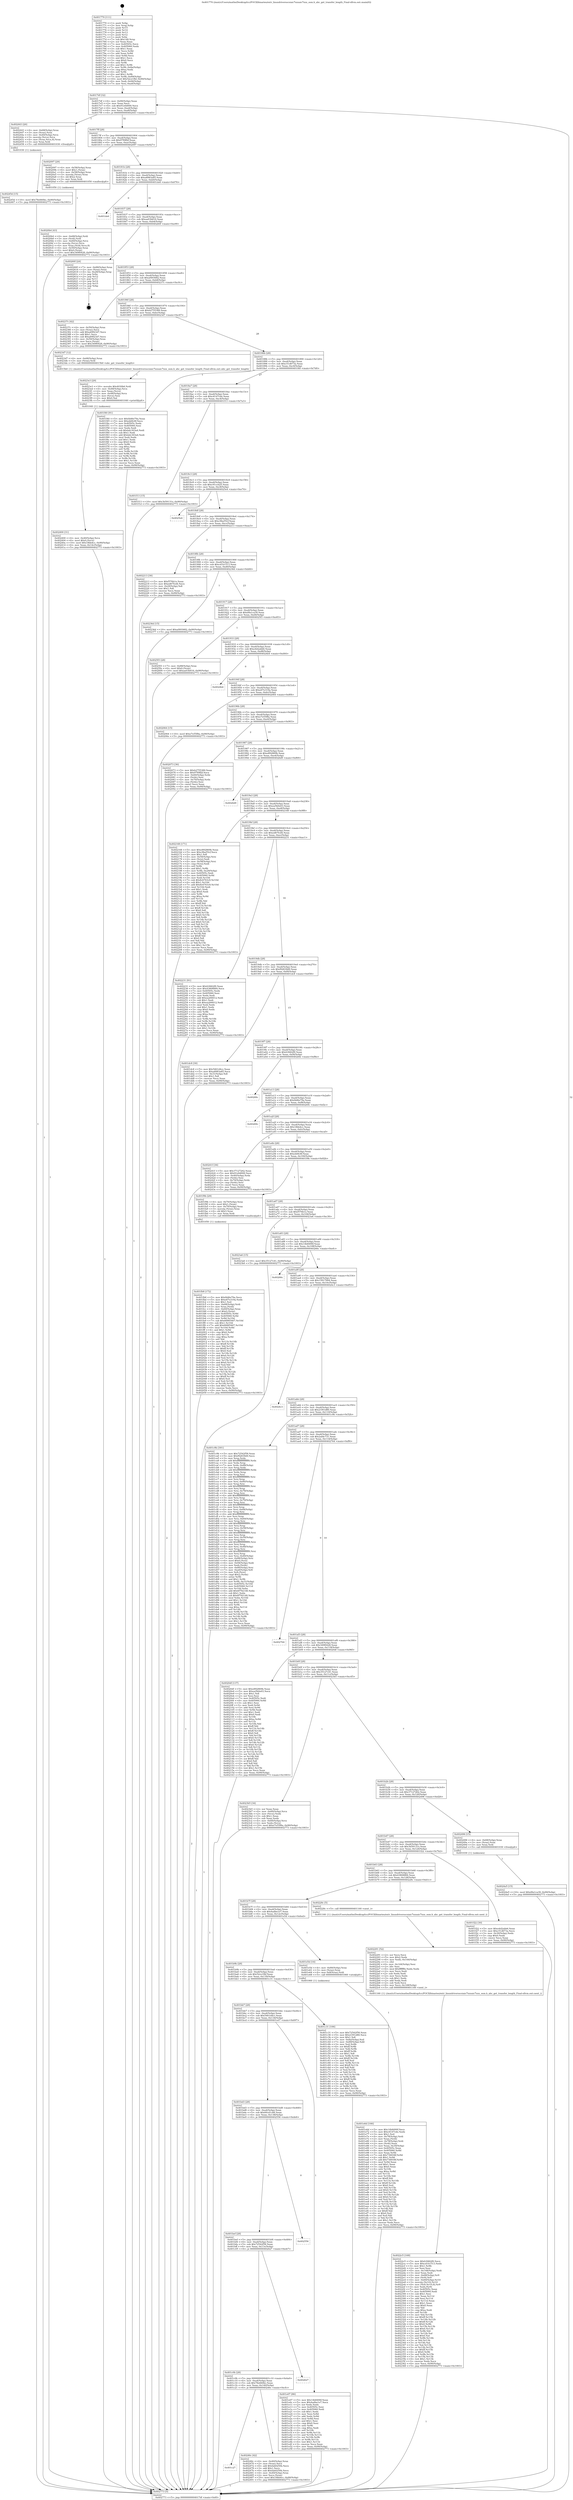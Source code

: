 digraph "0x401770" {
  label = "0x401770 (/mnt/c/Users/mathe/Desktop/tcc/POCII/binaries/extr_linuxdriversscsiaic7xxxaic7xxx_osm.h_ahc_get_transfer_length_Final-ollvm.out::main(0))"
  labelloc = "t"
  node[shape=record]

  Entry [label="",width=0.3,height=0.3,shape=circle,fillcolor=black,style=filled]
  "0x4017df" [label="{
     0x4017df [32]\l
     | [instrs]\l
     &nbsp;&nbsp;0x4017df \<+6\>: mov -0x90(%rbp),%eax\l
     &nbsp;&nbsp;0x4017e5 \<+2\>: mov %eax,%ecx\l
     &nbsp;&nbsp;0x4017e7 \<+6\>: sub $0x91e0d000,%ecx\l
     &nbsp;&nbsp;0x4017ed \<+6\>: mov %eax,-0xa4(%rbp)\l
     &nbsp;&nbsp;0x4017f3 \<+6\>: mov %ecx,-0xa8(%rbp)\l
     &nbsp;&nbsp;0x4017f9 \<+6\>: je 0000000000402443 \<main+0xcd3\>\l
  }"]
  "0x402443" [label="{
     0x402443 [26]\l
     | [instrs]\l
     &nbsp;&nbsp;0x402443 \<+4\>: mov -0x68(%rbp),%rax\l
     &nbsp;&nbsp;0x402447 \<+3\>: mov (%rax),%rax\l
     &nbsp;&nbsp;0x40244a \<+4\>: mov -0x40(%rbp),%rcx\l
     &nbsp;&nbsp;0x40244e \<+3\>: movslq (%rcx),%rcx\l
     &nbsp;&nbsp;0x402451 \<+4\>: mov (%rax,%rcx,8),%rax\l
     &nbsp;&nbsp;0x402455 \<+3\>: mov %rax,%rdi\l
     &nbsp;&nbsp;0x402458 \<+5\>: call 0000000000401030 \<free@plt\>\l
     | [calls]\l
     &nbsp;&nbsp;0x401030 \{1\} (unknown)\l
  }"]
  "0x4017ff" [label="{
     0x4017ff [28]\l
     | [instrs]\l
     &nbsp;&nbsp;0x4017ff \<+5\>: jmp 0000000000401804 \<main+0x94\>\l
     &nbsp;&nbsp;0x401804 \<+6\>: mov -0xa4(%rbp),%eax\l
     &nbsp;&nbsp;0x40180a \<+5\>: sub $0x97f0ff2f,%eax\l
     &nbsp;&nbsp;0x40180f \<+6\>: mov %eax,-0xac(%rbp)\l
     &nbsp;&nbsp;0x401815 \<+6\>: je 0000000000402097 \<main+0x927\>\l
  }"]
  Exit [label="",width=0.3,height=0.3,shape=circle,fillcolor=black,style=filled,peripheries=2]
  "0x402097" [label="{
     0x402097 [29]\l
     | [instrs]\l
     &nbsp;&nbsp;0x402097 \<+4\>: mov -0x58(%rbp),%rax\l
     &nbsp;&nbsp;0x40209b \<+6\>: movl $0x1,(%rax)\l
     &nbsp;&nbsp;0x4020a1 \<+4\>: mov -0x58(%rbp),%rax\l
     &nbsp;&nbsp;0x4020a5 \<+3\>: movslq (%rax),%rax\l
     &nbsp;&nbsp;0x4020a8 \<+4\>: shl $0x2,%rax\l
     &nbsp;&nbsp;0x4020ac \<+3\>: mov %rax,%rdi\l
     &nbsp;&nbsp;0x4020af \<+5\>: call 0000000000401050 \<malloc@plt\>\l
     | [calls]\l
     &nbsp;&nbsp;0x401050 \{1\} (unknown)\l
  }"]
  "0x40181b" [label="{
     0x40181b [28]\l
     | [instrs]\l
     &nbsp;&nbsp;0x40181b \<+5\>: jmp 0000000000401820 \<main+0xb0\>\l
     &nbsp;&nbsp;0x401820 \<+6\>: mov -0xa4(%rbp),%eax\l
     &nbsp;&nbsp;0x401826 \<+5\>: sub $0xa8983a85,%eax\l
     &nbsp;&nbsp;0x40182b \<+6\>: mov %eax,-0xb0(%rbp)\l
     &nbsp;&nbsp;0x401831 \<+6\>: je 0000000000401de6 \<main+0x676\>\l
  }"]
  "0x4024a5" [label="{
     0x4024a5 [15]\l
     | [instrs]\l
     &nbsp;&nbsp;0x4024a5 \<+10\>: movl $0xd9a1ca39,-0x90(%rbp)\l
     &nbsp;&nbsp;0x4024af \<+5\>: jmp 0000000000402773 \<main+0x1003\>\l
  }"]
  "0x401de6" [label="{
     0x401de6\l
  }", style=dashed]
  "0x401837" [label="{
     0x401837 [28]\l
     | [instrs]\l
     &nbsp;&nbsp;0x401837 \<+5\>: jmp 000000000040183c \<main+0xcc\>\l
     &nbsp;&nbsp;0x40183c \<+6\>: mov -0xa4(%rbp),%eax\l
     &nbsp;&nbsp;0x401842 \<+5\>: sub $0xaa03b616,%eax\l
     &nbsp;&nbsp;0x401847 \<+6\>: mov %eax,-0xb4(%rbp)\l
     &nbsp;&nbsp;0x40184d \<+6\>: je 000000000040260f \<main+0xe9f\>\l
  }"]
  "0x401c27" [label="{
     0x401c27\l
  }", style=dashed]
  "0x40260f" [label="{
     0x40260f [24]\l
     | [instrs]\l
     &nbsp;&nbsp;0x40260f \<+7\>: mov -0x88(%rbp),%rax\l
     &nbsp;&nbsp;0x402616 \<+2\>: mov (%rax),%eax\l
     &nbsp;&nbsp;0x402618 \<+4\>: lea -0x28(%rbp),%rsp\l
     &nbsp;&nbsp;0x40261c \<+1\>: pop %rbx\l
     &nbsp;&nbsp;0x40261d \<+2\>: pop %r12\l
     &nbsp;&nbsp;0x40261f \<+2\>: pop %r13\l
     &nbsp;&nbsp;0x402621 \<+2\>: pop %r14\l
     &nbsp;&nbsp;0x402623 \<+2\>: pop %r15\l
     &nbsp;&nbsp;0x402625 \<+1\>: pop %rbp\l
     &nbsp;&nbsp;0x402626 \<+1\>: ret\l
  }"]
  "0x401853" [label="{
     0x401853 [28]\l
     | [instrs]\l
     &nbsp;&nbsp;0x401853 \<+5\>: jmp 0000000000401858 \<main+0xe8\>\l
     &nbsp;&nbsp;0x401858 \<+6\>: mov -0xa4(%rbp),%eax\l
     &nbsp;&nbsp;0x40185e \<+5\>: sub $0xaf493682,%eax\l
     &nbsp;&nbsp;0x401863 \<+6\>: mov %eax,-0xb8(%rbp)\l
     &nbsp;&nbsp;0x401869 \<+6\>: je 000000000040237c \<main+0xc0c\>\l
  }"]
  "0x40246c" [label="{
     0x40246c [42]\l
     | [instrs]\l
     &nbsp;&nbsp;0x40246c \<+4\>: mov -0x40(%rbp),%rax\l
     &nbsp;&nbsp;0x402470 \<+2\>: mov (%rax),%ecx\l
     &nbsp;&nbsp;0x402472 \<+6\>: add $0xfab0250b,%ecx\l
     &nbsp;&nbsp;0x402478 \<+3\>: add $0x1,%ecx\l
     &nbsp;&nbsp;0x40247b \<+6\>: sub $0xfab0250b,%ecx\l
     &nbsp;&nbsp;0x402481 \<+4\>: mov -0x40(%rbp),%rax\l
     &nbsp;&nbsp;0x402485 \<+2\>: mov %ecx,(%rax)\l
     &nbsp;&nbsp;0x402487 \<+10\>: movl $0x18bb4cc,-0x90(%rbp)\l
     &nbsp;&nbsp;0x402491 \<+5\>: jmp 0000000000402773 \<main+0x1003\>\l
  }"]
  "0x40237c" [label="{
     0x40237c [42]\l
     | [instrs]\l
     &nbsp;&nbsp;0x40237c \<+4\>: mov -0x50(%rbp),%rax\l
     &nbsp;&nbsp;0x402380 \<+2\>: mov (%rax),%ecx\l
     &nbsp;&nbsp;0x402382 \<+6\>: add $0xa69f23d7,%ecx\l
     &nbsp;&nbsp;0x402388 \<+3\>: add $0x1,%ecx\l
     &nbsp;&nbsp;0x40238b \<+6\>: sub $0xa69f23d7,%ecx\l
     &nbsp;&nbsp;0x402391 \<+4\>: mov -0x50(%rbp),%rax\l
     &nbsp;&nbsp;0x402395 \<+2\>: mov %ecx,(%rax)\l
     &nbsp;&nbsp;0x402397 \<+10\>: movl $0x349f0428,-0x90(%rbp)\l
     &nbsp;&nbsp;0x4023a1 \<+5\>: jmp 0000000000402773 \<main+0x1003\>\l
  }"]
  "0x40186f" [label="{
     0x40186f [28]\l
     | [instrs]\l
     &nbsp;&nbsp;0x40186f \<+5\>: jmp 0000000000401874 \<main+0x104\>\l
     &nbsp;&nbsp;0x401874 \<+6\>: mov -0xa4(%rbp),%eax\l
     &nbsp;&nbsp;0x40187a \<+5\>: sub $0xb2755389,%eax\l
     &nbsp;&nbsp;0x40187f \<+6\>: mov %eax,-0xbc(%rbp)\l
     &nbsp;&nbsp;0x401885 \<+6\>: je 00000000004023d7 \<main+0xc67\>\l
  }"]
  "0x401c0b" [label="{
     0x401c0b [28]\l
     | [instrs]\l
     &nbsp;&nbsp;0x401c0b \<+5\>: jmp 0000000000401c10 \<main+0x4a0\>\l
     &nbsp;&nbsp;0x401c10 \<+6\>: mov -0xa4(%rbp),%eax\l
     &nbsp;&nbsp;0x401c16 \<+5\>: sub $0x78e660bc,%eax\l
     &nbsp;&nbsp;0x401c1b \<+6\>: mov %eax,-0x140(%rbp)\l
     &nbsp;&nbsp;0x401c21 \<+6\>: je 000000000040246c \<main+0xcfc\>\l
  }"]
  "0x4023d7" [label="{
     0x4023d7 [12]\l
     | [instrs]\l
     &nbsp;&nbsp;0x4023d7 \<+4\>: mov -0x68(%rbp),%rax\l
     &nbsp;&nbsp;0x4023db \<+3\>: mov (%rax),%rdi\l
     &nbsp;&nbsp;0x4023de \<+5\>: call 00000000004015b0 \<ahc_get_transfer_length\>\l
     | [calls]\l
     &nbsp;&nbsp;0x4015b0 \{1\} (/mnt/c/Users/mathe/Desktop/tcc/POCII/binaries/extr_linuxdriversscsiaic7xxxaic7xxx_osm.h_ahc_get_transfer_length_Final-ollvm.out::ahc_get_transfer_length)\l
  }"]
  "0x40188b" [label="{
     0x40188b [28]\l
     | [instrs]\l
     &nbsp;&nbsp;0x40188b \<+5\>: jmp 0000000000401890 \<main+0x120\>\l
     &nbsp;&nbsp;0x401890 \<+6\>: mov -0xa4(%rbp),%eax\l
     &nbsp;&nbsp;0x401896 \<+5\>: sub $0xc51d673a,%eax\l
     &nbsp;&nbsp;0x40189b \<+6\>: mov %eax,-0xc0(%rbp)\l
     &nbsp;&nbsp;0x4018a1 \<+6\>: je 0000000000401f40 \<main+0x7d0\>\l
  }"]
  "0x402627" [label="{
     0x402627\l
  }", style=dashed]
  "0x401f40" [label="{
     0x401f40 [91]\l
     | [instrs]\l
     &nbsp;&nbsp;0x401f40 \<+5\>: mov $0xfdd6e79a,%eax\l
     &nbsp;&nbsp;0x401f45 \<+5\>: mov $0xeb6fc8f,%ecx\l
     &nbsp;&nbsp;0x401f4a \<+7\>: mov 0x40505c,%edx\l
     &nbsp;&nbsp;0x401f51 \<+7\>: mov 0x405060,%esi\l
     &nbsp;&nbsp;0x401f58 \<+2\>: mov %edx,%edi\l
     &nbsp;&nbsp;0x401f5a \<+6\>: sub $0xbdc303a4,%edi\l
     &nbsp;&nbsp;0x401f60 \<+3\>: sub $0x1,%edi\l
     &nbsp;&nbsp;0x401f63 \<+6\>: add $0xbdc303a4,%edi\l
     &nbsp;&nbsp;0x401f69 \<+3\>: imul %edi,%edx\l
     &nbsp;&nbsp;0x401f6c \<+3\>: and $0x1,%edx\l
     &nbsp;&nbsp;0x401f6f \<+3\>: cmp $0x0,%edx\l
     &nbsp;&nbsp;0x401f72 \<+4\>: sete %r8b\l
     &nbsp;&nbsp;0x401f76 \<+3\>: cmp $0xa,%esi\l
     &nbsp;&nbsp;0x401f79 \<+4\>: setl %r9b\l
     &nbsp;&nbsp;0x401f7d \<+3\>: mov %r8b,%r10b\l
     &nbsp;&nbsp;0x401f80 \<+3\>: and %r9b,%r10b\l
     &nbsp;&nbsp;0x401f83 \<+3\>: xor %r9b,%r8b\l
     &nbsp;&nbsp;0x401f86 \<+3\>: or %r8b,%r10b\l
     &nbsp;&nbsp;0x401f89 \<+4\>: test $0x1,%r10b\l
     &nbsp;&nbsp;0x401f8d \<+3\>: cmovne %ecx,%eax\l
     &nbsp;&nbsp;0x401f90 \<+6\>: mov %eax,-0x90(%rbp)\l
     &nbsp;&nbsp;0x401f96 \<+5\>: jmp 0000000000402773 \<main+0x1003\>\l
  }"]
  "0x4018a7" [label="{
     0x4018a7 [28]\l
     | [instrs]\l
     &nbsp;&nbsp;0x4018a7 \<+5\>: jmp 00000000004018ac \<main+0x13c\>\l
     &nbsp;&nbsp;0x4018ac \<+6\>: mov -0xa4(%rbp),%eax\l
     &nbsp;&nbsp;0x4018b2 \<+5\>: sub $0xc6147cde,%eax\l
     &nbsp;&nbsp;0x4018b7 \<+6\>: mov %eax,-0xc4(%rbp)\l
     &nbsp;&nbsp;0x4018bd \<+6\>: je 0000000000401f13 \<main+0x7a3\>\l
  }"]
  "0x401bef" [label="{
     0x401bef [28]\l
     | [instrs]\l
     &nbsp;&nbsp;0x401bef \<+5\>: jmp 0000000000401bf4 \<main+0x484\>\l
     &nbsp;&nbsp;0x401bf4 \<+6\>: mov -0xa4(%rbp),%eax\l
     &nbsp;&nbsp;0x401bfa \<+5\>: sub $0x72542f58,%eax\l
     &nbsp;&nbsp;0x401bff \<+6\>: mov %eax,-0x13c(%rbp)\l
     &nbsp;&nbsp;0x401c05 \<+6\>: je 0000000000402627 \<main+0xeb7\>\l
  }"]
  "0x401f13" [label="{
     0x401f13 [15]\l
     | [instrs]\l
     &nbsp;&nbsp;0x401f13 \<+10\>: movl $0x3b59131e,-0x90(%rbp)\l
     &nbsp;&nbsp;0x401f1d \<+5\>: jmp 0000000000402773 \<main+0x1003\>\l
  }"]
  "0x4018c3" [label="{
     0x4018c3 [28]\l
     | [instrs]\l
     &nbsp;&nbsp;0x4018c3 \<+5\>: jmp 00000000004018c8 \<main+0x158\>\l
     &nbsp;&nbsp;0x4018c8 \<+6\>: mov -0xa4(%rbp),%eax\l
     &nbsp;&nbsp;0x4018ce \<+5\>: sub $0xc91ccb25,%eax\l
     &nbsp;&nbsp;0x4018d3 \<+6\>: mov %eax,-0xc8(%rbp)\l
     &nbsp;&nbsp;0x4018d9 \<+6\>: je 00000000004025e4 \<main+0xe74\>\l
  }"]
  "0x402556" [label="{
     0x402556\l
  }", style=dashed]
  "0x4025e4" [label="{
     0x4025e4\l
  }", style=dashed]
  "0x4018df" [label="{
     0x4018df [28]\l
     | [instrs]\l
     &nbsp;&nbsp;0x4018df \<+5\>: jmp 00000000004018e4 \<main+0x174\>\l
     &nbsp;&nbsp;0x4018e4 \<+6\>: mov -0xa4(%rbp),%eax\l
     &nbsp;&nbsp;0x4018ea \<+5\>: sub $0xc9ba55cf,%eax\l
     &nbsp;&nbsp;0x4018ef \<+6\>: mov %eax,-0xcc(%rbp)\l
     &nbsp;&nbsp;0x4018f5 \<+6\>: je 0000000000402213 \<main+0xaa3\>\l
  }"]
  "0x40245d" [label="{
     0x40245d [15]\l
     | [instrs]\l
     &nbsp;&nbsp;0x40245d \<+10\>: movl $0x78e660bc,-0x90(%rbp)\l
     &nbsp;&nbsp;0x402467 \<+5\>: jmp 0000000000402773 \<main+0x1003\>\l
  }"]
  "0x402213" [label="{
     0x402213 [30]\l
     | [instrs]\l
     &nbsp;&nbsp;0x402213 \<+5\>: mov $0xf576b1e,%eax\l
     &nbsp;&nbsp;0x402218 \<+5\>: mov $0xed67fcd4,%ecx\l
     &nbsp;&nbsp;0x40221d \<+3\>: mov -0x29(%rbp),%dl\l
     &nbsp;&nbsp;0x402220 \<+3\>: test $0x1,%dl\l
     &nbsp;&nbsp;0x402223 \<+3\>: cmovne %ecx,%eax\l
     &nbsp;&nbsp;0x402226 \<+6\>: mov %eax,-0x90(%rbp)\l
     &nbsp;&nbsp;0x40222c \<+5\>: jmp 0000000000402773 \<main+0x1003\>\l
  }"]
  "0x4018fb" [label="{
     0x4018fb [28]\l
     | [instrs]\l
     &nbsp;&nbsp;0x4018fb \<+5\>: jmp 0000000000401900 \<main+0x190\>\l
     &nbsp;&nbsp;0x401900 \<+6\>: mov -0xa4(%rbp),%eax\l
     &nbsp;&nbsp;0x401906 \<+5\>: sub $0xcd1b1513,%eax\l
     &nbsp;&nbsp;0x40190b \<+6\>: mov %eax,-0xd0(%rbp)\l
     &nbsp;&nbsp;0x401911 \<+6\>: je 000000000040236d \<main+0xbfd\>\l
  }"]
  "0x402400" [label="{
     0x402400 [31]\l
     | [instrs]\l
     &nbsp;&nbsp;0x402400 \<+4\>: mov -0x40(%rbp),%rcx\l
     &nbsp;&nbsp;0x402404 \<+6\>: movl $0x0,(%rcx)\l
     &nbsp;&nbsp;0x40240a \<+10\>: movl $0x18bb4cc,-0x90(%rbp)\l
     &nbsp;&nbsp;0x402414 \<+6\>: mov %eax,-0x14c(%rbp)\l
     &nbsp;&nbsp;0x40241a \<+5\>: jmp 0000000000402773 \<main+0x1003\>\l
  }"]
  "0x40236d" [label="{
     0x40236d [15]\l
     | [instrs]\l
     &nbsp;&nbsp;0x40236d \<+10\>: movl $0xaf493682,-0x90(%rbp)\l
     &nbsp;&nbsp;0x402377 \<+5\>: jmp 0000000000402773 \<main+0x1003\>\l
  }"]
  "0x401917" [label="{
     0x401917 [28]\l
     | [instrs]\l
     &nbsp;&nbsp;0x401917 \<+5\>: jmp 000000000040191c \<main+0x1ac\>\l
     &nbsp;&nbsp;0x40191c \<+6\>: mov -0xa4(%rbp),%eax\l
     &nbsp;&nbsp;0x401922 \<+5\>: sub $0xd9a1ca39,%eax\l
     &nbsp;&nbsp;0x401927 \<+6\>: mov %eax,-0xd4(%rbp)\l
     &nbsp;&nbsp;0x40192d \<+6\>: je 00000000004025f3 \<main+0xe83\>\l
  }"]
  "0x4023e3" [label="{
     0x4023e3 [29]\l
     | [instrs]\l
     &nbsp;&nbsp;0x4023e3 \<+10\>: movabs $0x4030b6,%rdi\l
     &nbsp;&nbsp;0x4023ed \<+4\>: mov -0x48(%rbp),%rcx\l
     &nbsp;&nbsp;0x4023f1 \<+2\>: mov %eax,(%rcx)\l
     &nbsp;&nbsp;0x4023f3 \<+4\>: mov -0x48(%rbp),%rcx\l
     &nbsp;&nbsp;0x4023f7 \<+2\>: mov (%rcx),%esi\l
     &nbsp;&nbsp;0x4023f9 \<+2\>: mov $0x0,%al\l
     &nbsp;&nbsp;0x4023fb \<+5\>: call 0000000000401040 \<printf@plt\>\l
     | [calls]\l
     &nbsp;&nbsp;0x401040 \{1\} (unknown)\l
  }"]
  "0x4025f3" [label="{
     0x4025f3 [28]\l
     | [instrs]\l
     &nbsp;&nbsp;0x4025f3 \<+7\>: mov -0x88(%rbp),%rax\l
     &nbsp;&nbsp;0x4025fa \<+6\>: movl $0x0,(%rax)\l
     &nbsp;&nbsp;0x402600 \<+10\>: movl $0xaa03b616,-0x90(%rbp)\l
     &nbsp;&nbsp;0x40260a \<+5\>: jmp 0000000000402773 \<main+0x1003\>\l
  }"]
  "0x401933" [label="{
     0x401933 [28]\l
     | [instrs]\l
     &nbsp;&nbsp;0x401933 \<+5\>: jmp 0000000000401938 \<main+0x1c8\>\l
     &nbsp;&nbsp;0x401938 \<+6\>: mov -0xa4(%rbp),%eax\l
     &nbsp;&nbsp;0x40193e \<+5\>: sub $0xe4d2abb6,%eax\l
     &nbsp;&nbsp;0x401943 \<+6\>: mov %eax,-0xd8(%rbp)\l
     &nbsp;&nbsp;0x401949 \<+6\>: je 00000000004024b4 \<main+0xd44\>\l
  }"]
  "0x4022c5" [label="{
     0x4022c5 [168]\l
     | [instrs]\l
     &nbsp;&nbsp;0x4022c5 \<+5\>: mov $0xfc9462f0,%ecx\l
     &nbsp;&nbsp;0x4022ca \<+5\>: mov $0xcd1b1513,%edx\l
     &nbsp;&nbsp;0x4022cf \<+3\>: mov $0x1,%r8b\l
     &nbsp;&nbsp;0x4022d2 \<+2\>: xor %esi,%esi\l
     &nbsp;&nbsp;0x4022d4 \<+6\>: mov -0x148(%rbp),%edi\l
     &nbsp;&nbsp;0x4022da \<+3\>: imul %eax,%edi\l
     &nbsp;&nbsp;0x4022dd \<+4\>: mov -0x68(%rbp),%r9\l
     &nbsp;&nbsp;0x4022e1 \<+3\>: mov (%r9),%r9\l
     &nbsp;&nbsp;0x4022e4 \<+4\>: mov -0x60(%rbp),%r10\l
     &nbsp;&nbsp;0x4022e8 \<+3\>: movslq (%r10),%r10\l
     &nbsp;&nbsp;0x4022eb \<+4\>: mov (%r9,%r10,8),%r9\l
     &nbsp;&nbsp;0x4022ef \<+3\>: mov %edi,(%r9)\l
     &nbsp;&nbsp;0x4022f2 \<+7\>: mov 0x40505c,%eax\l
     &nbsp;&nbsp;0x4022f9 \<+7\>: mov 0x405060,%edi\l
     &nbsp;&nbsp;0x402300 \<+3\>: sub $0x1,%esi\l
     &nbsp;&nbsp;0x402303 \<+3\>: mov %eax,%r11d\l
     &nbsp;&nbsp;0x402306 \<+3\>: add %esi,%r11d\l
     &nbsp;&nbsp;0x402309 \<+4\>: imul %r11d,%eax\l
     &nbsp;&nbsp;0x40230d \<+3\>: and $0x1,%eax\l
     &nbsp;&nbsp;0x402310 \<+3\>: cmp $0x0,%eax\l
     &nbsp;&nbsp;0x402313 \<+3\>: sete %bl\l
     &nbsp;&nbsp;0x402316 \<+3\>: cmp $0xa,%edi\l
     &nbsp;&nbsp;0x402319 \<+4\>: setl %r14b\l
     &nbsp;&nbsp;0x40231d \<+3\>: mov %bl,%r15b\l
     &nbsp;&nbsp;0x402320 \<+4\>: xor $0xff,%r15b\l
     &nbsp;&nbsp;0x402324 \<+3\>: mov %r14b,%r12b\l
     &nbsp;&nbsp;0x402327 \<+4\>: xor $0xff,%r12b\l
     &nbsp;&nbsp;0x40232b \<+4\>: xor $0x0,%r8b\l
     &nbsp;&nbsp;0x40232f \<+3\>: mov %r15b,%r13b\l
     &nbsp;&nbsp;0x402332 \<+4\>: and $0x0,%r13b\l
     &nbsp;&nbsp;0x402336 \<+3\>: and %r8b,%bl\l
     &nbsp;&nbsp;0x402339 \<+3\>: mov %r12b,%al\l
     &nbsp;&nbsp;0x40233c \<+2\>: and $0x0,%al\l
     &nbsp;&nbsp;0x40233e \<+3\>: and %r8b,%r14b\l
     &nbsp;&nbsp;0x402341 \<+3\>: or %bl,%r13b\l
     &nbsp;&nbsp;0x402344 \<+3\>: or %r14b,%al\l
     &nbsp;&nbsp;0x402347 \<+3\>: xor %al,%r13b\l
     &nbsp;&nbsp;0x40234a \<+3\>: or %r12b,%r15b\l
     &nbsp;&nbsp;0x40234d \<+4\>: xor $0xff,%r15b\l
     &nbsp;&nbsp;0x402351 \<+4\>: or $0x0,%r8b\l
     &nbsp;&nbsp;0x402355 \<+3\>: and %r8b,%r15b\l
     &nbsp;&nbsp;0x402358 \<+3\>: or %r15b,%r13b\l
     &nbsp;&nbsp;0x40235b \<+4\>: test $0x1,%r13b\l
     &nbsp;&nbsp;0x40235f \<+3\>: cmovne %edx,%ecx\l
     &nbsp;&nbsp;0x402362 \<+6\>: mov %ecx,-0x90(%rbp)\l
     &nbsp;&nbsp;0x402368 \<+5\>: jmp 0000000000402773 \<main+0x1003\>\l
  }"]
  "0x4024b4" [label="{
     0x4024b4\l
  }", style=dashed]
  "0x40194f" [label="{
     0x40194f [28]\l
     | [instrs]\l
     &nbsp;&nbsp;0x40194f \<+5\>: jmp 0000000000401954 \<main+0x1e4\>\l
     &nbsp;&nbsp;0x401954 \<+6\>: mov -0xa4(%rbp),%eax\l
     &nbsp;&nbsp;0x40195a \<+5\>: sub $0xe67e319a,%eax\l
     &nbsp;&nbsp;0x40195f \<+6\>: mov %eax,-0xdc(%rbp)\l
     &nbsp;&nbsp;0x401965 \<+6\>: je 0000000000402064 \<main+0x8f4\>\l
  }"]
  "0x402291" [label="{
     0x402291 [52]\l
     | [instrs]\l
     &nbsp;&nbsp;0x402291 \<+2\>: xor %ecx,%ecx\l
     &nbsp;&nbsp;0x402293 \<+5\>: mov $0x2,%edx\l
     &nbsp;&nbsp;0x402298 \<+6\>: mov %edx,-0x144(%rbp)\l
     &nbsp;&nbsp;0x40229e \<+1\>: cltd\l
     &nbsp;&nbsp;0x40229f \<+6\>: mov -0x144(%rbp),%esi\l
     &nbsp;&nbsp;0x4022a5 \<+2\>: idiv %esi\l
     &nbsp;&nbsp;0x4022a7 \<+6\>: imul $0xfffffffe,%edx,%edx\l
     &nbsp;&nbsp;0x4022ad \<+2\>: mov %ecx,%edi\l
     &nbsp;&nbsp;0x4022af \<+2\>: sub %edx,%edi\l
     &nbsp;&nbsp;0x4022b1 \<+2\>: mov %ecx,%edx\l
     &nbsp;&nbsp;0x4022b3 \<+3\>: sub $0x1,%edx\l
     &nbsp;&nbsp;0x4022b6 \<+2\>: add %edx,%edi\l
     &nbsp;&nbsp;0x4022b8 \<+2\>: sub %edi,%ecx\l
     &nbsp;&nbsp;0x4022ba \<+6\>: mov %ecx,-0x148(%rbp)\l
     &nbsp;&nbsp;0x4022c0 \<+5\>: call 0000000000401160 \<next_i\>\l
     | [calls]\l
     &nbsp;&nbsp;0x401160 \{1\} (/mnt/c/Users/mathe/Desktop/tcc/POCII/binaries/extr_linuxdriversscsiaic7xxxaic7xxx_osm.h_ahc_get_transfer_length_Final-ollvm.out::next_i)\l
  }"]
  "0x402064" [label="{
     0x402064 [15]\l
     | [instrs]\l
     &nbsp;&nbsp;0x402064 \<+10\>: movl $0xe7e55f8a,-0x90(%rbp)\l
     &nbsp;&nbsp;0x40206e \<+5\>: jmp 0000000000402773 \<main+0x1003\>\l
  }"]
  "0x40196b" [label="{
     0x40196b [28]\l
     | [instrs]\l
     &nbsp;&nbsp;0x40196b \<+5\>: jmp 0000000000401970 \<main+0x200\>\l
     &nbsp;&nbsp;0x401970 \<+6\>: mov -0xa4(%rbp),%eax\l
     &nbsp;&nbsp;0x401976 \<+5\>: sub $0xe7e55f8a,%eax\l
     &nbsp;&nbsp;0x40197b \<+6\>: mov %eax,-0xe0(%rbp)\l
     &nbsp;&nbsp;0x401981 \<+6\>: je 0000000000402073 \<main+0x903\>\l
  }"]
  "0x4020b4" [label="{
     0x4020b4 [43]\l
     | [instrs]\l
     &nbsp;&nbsp;0x4020b4 \<+4\>: mov -0x68(%rbp),%rdi\l
     &nbsp;&nbsp;0x4020b8 \<+3\>: mov (%rdi),%rdi\l
     &nbsp;&nbsp;0x4020bb \<+4\>: mov -0x60(%rbp),%rcx\l
     &nbsp;&nbsp;0x4020bf \<+3\>: movslq (%rcx),%rcx\l
     &nbsp;&nbsp;0x4020c2 \<+4\>: mov %rax,(%rdi,%rcx,8)\l
     &nbsp;&nbsp;0x4020c6 \<+4\>: mov -0x50(%rbp),%rax\l
     &nbsp;&nbsp;0x4020ca \<+6\>: movl $0x0,(%rax)\l
     &nbsp;&nbsp;0x4020d0 \<+10\>: movl $0x349f0428,-0x90(%rbp)\l
     &nbsp;&nbsp;0x4020da \<+5\>: jmp 0000000000402773 \<main+0x1003\>\l
  }"]
  "0x402073" [label="{
     0x402073 [36]\l
     | [instrs]\l
     &nbsp;&nbsp;0x402073 \<+5\>: mov $0xb2755389,%eax\l
     &nbsp;&nbsp;0x402078 \<+5\>: mov $0x97f0ff2f,%ecx\l
     &nbsp;&nbsp;0x40207d \<+4\>: mov -0x60(%rbp),%rdx\l
     &nbsp;&nbsp;0x402081 \<+2\>: mov (%rdx),%esi\l
     &nbsp;&nbsp;0x402083 \<+4\>: mov -0x70(%rbp),%rdx\l
     &nbsp;&nbsp;0x402087 \<+2\>: cmp (%rdx),%esi\l
     &nbsp;&nbsp;0x402089 \<+3\>: cmovl %ecx,%eax\l
     &nbsp;&nbsp;0x40208c \<+6\>: mov %eax,-0x90(%rbp)\l
     &nbsp;&nbsp;0x402092 \<+5\>: jmp 0000000000402773 \<main+0x1003\>\l
  }"]
  "0x401987" [label="{
     0x401987 [28]\l
     | [instrs]\l
     &nbsp;&nbsp;0x401987 \<+5\>: jmp 000000000040198c \<main+0x21c\>\l
     &nbsp;&nbsp;0x40198c \<+6\>: mov -0xa4(%rbp),%eax\l
     &nbsp;&nbsp;0x401992 \<+5\>: sub $0xe892869b,%eax\l
     &nbsp;&nbsp;0x401997 \<+6\>: mov %eax,-0xe4(%rbp)\l
     &nbsp;&nbsp;0x40199d \<+6\>: je 00000000004026d9 \<main+0xf69\>\l
  }"]
  "0x401fb8" [label="{
     0x401fb8 [172]\l
     | [instrs]\l
     &nbsp;&nbsp;0x401fb8 \<+5\>: mov $0xfdd6e79a,%ecx\l
     &nbsp;&nbsp;0x401fbd \<+5\>: mov $0xe67e319a,%edx\l
     &nbsp;&nbsp;0x401fc2 \<+3\>: mov $0x1,%sil\l
     &nbsp;&nbsp;0x401fc5 \<+4\>: mov -0x68(%rbp),%rdi\l
     &nbsp;&nbsp;0x401fc9 \<+3\>: mov %rax,(%rdi)\l
     &nbsp;&nbsp;0x401fcc \<+4\>: mov -0x60(%rbp),%rax\l
     &nbsp;&nbsp;0x401fd0 \<+6\>: movl $0x0,(%rax)\l
     &nbsp;&nbsp;0x401fd6 \<+8\>: mov 0x40505c,%r8d\l
     &nbsp;&nbsp;0x401fde \<+8\>: mov 0x405060,%r9d\l
     &nbsp;&nbsp;0x401fe6 \<+3\>: mov %r8d,%r10d\l
     &nbsp;&nbsp;0x401fe9 \<+7\>: sub $0x66885467,%r10d\l
     &nbsp;&nbsp;0x401ff0 \<+4\>: sub $0x1,%r10d\l
     &nbsp;&nbsp;0x401ff4 \<+7\>: add $0x66885467,%r10d\l
     &nbsp;&nbsp;0x401ffb \<+4\>: imul %r10d,%r8d\l
     &nbsp;&nbsp;0x401fff \<+4\>: and $0x1,%r8d\l
     &nbsp;&nbsp;0x402003 \<+4\>: cmp $0x0,%r8d\l
     &nbsp;&nbsp;0x402007 \<+4\>: sete %r11b\l
     &nbsp;&nbsp;0x40200b \<+4\>: cmp $0xa,%r9d\l
     &nbsp;&nbsp;0x40200f \<+3\>: setl %bl\l
     &nbsp;&nbsp;0x402012 \<+3\>: mov %r11b,%r14b\l
     &nbsp;&nbsp;0x402015 \<+4\>: xor $0xff,%r14b\l
     &nbsp;&nbsp;0x402019 \<+3\>: mov %bl,%r15b\l
     &nbsp;&nbsp;0x40201c \<+4\>: xor $0xff,%r15b\l
     &nbsp;&nbsp;0x402020 \<+4\>: xor $0x0,%sil\l
     &nbsp;&nbsp;0x402024 \<+3\>: mov %r14b,%r12b\l
     &nbsp;&nbsp;0x402027 \<+4\>: and $0x0,%r12b\l
     &nbsp;&nbsp;0x40202b \<+3\>: and %sil,%r11b\l
     &nbsp;&nbsp;0x40202e \<+3\>: mov %r15b,%r13b\l
     &nbsp;&nbsp;0x402031 \<+4\>: and $0x0,%r13b\l
     &nbsp;&nbsp;0x402035 \<+3\>: and %sil,%bl\l
     &nbsp;&nbsp;0x402038 \<+3\>: or %r11b,%r12b\l
     &nbsp;&nbsp;0x40203b \<+3\>: or %bl,%r13b\l
     &nbsp;&nbsp;0x40203e \<+3\>: xor %r13b,%r12b\l
     &nbsp;&nbsp;0x402041 \<+3\>: or %r15b,%r14b\l
     &nbsp;&nbsp;0x402044 \<+4\>: xor $0xff,%r14b\l
     &nbsp;&nbsp;0x402048 \<+4\>: or $0x0,%sil\l
     &nbsp;&nbsp;0x40204c \<+3\>: and %sil,%r14b\l
     &nbsp;&nbsp;0x40204f \<+3\>: or %r14b,%r12b\l
     &nbsp;&nbsp;0x402052 \<+4\>: test $0x1,%r12b\l
     &nbsp;&nbsp;0x402056 \<+3\>: cmovne %edx,%ecx\l
     &nbsp;&nbsp;0x402059 \<+6\>: mov %ecx,-0x90(%rbp)\l
     &nbsp;&nbsp;0x40205f \<+5\>: jmp 0000000000402773 \<main+0x1003\>\l
  }"]
  "0x4026d9" [label="{
     0x4026d9\l
  }", style=dashed]
  "0x4019a3" [label="{
     0x4019a3 [28]\l
     | [instrs]\l
     &nbsp;&nbsp;0x4019a3 \<+5\>: jmp 00000000004019a8 \<main+0x238\>\l
     &nbsp;&nbsp;0x4019a8 \<+6\>: mov -0xa4(%rbp),%eax\l
     &nbsp;&nbsp;0x4019ae \<+5\>: sub $0xea5b0e03,%eax\l
     &nbsp;&nbsp;0x4019b3 \<+6\>: mov %eax,-0xe8(%rbp)\l
     &nbsp;&nbsp;0x4019b9 \<+6\>: je 0000000000402168 \<main+0x9f8\>\l
  }"]
  "0x401e6d" [label="{
     0x401e6d [166]\l
     | [instrs]\l
     &nbsp;&nbsp;0x401e6d \<+5\>: mov $0x14b8490f,%ecx\l
     &nbsp;&nbsp;0x401e72 \<+5\>: mov $0xc6147cde,%edx\l
     &nbsp;&nbsp;0x401e77 \<+3\>: mov $0x1,%sil\l
     &nbsp;&nbsp;0x401e7a \<+4\>: mov -0x78(%rbp),%rdi\l
     &nbsp;&nbsp;0x401e7e \<+2\>: mov %eax,(%rdi)\l
     &nbsp;&nbsp;0x401e80 \<+4\>: mov -0x78(%rbp),%rdi\l
     &nbsp;&nbsp;0x401e84 \<+2\>: mov (%rdi),%eax\l
     &nbsp;&nbsp;0x401e86 \<+3\>: mov %eax,-0x30(%rbp)\l
     &nbsp;&nbsp;0x401e89 \<+7\>: mov 0x40505c,%eax\l
     &nbsp;&nbsp;0x401e90 \<+8\>: mov 0x405060,%r8d\l
     &nbsp;&nbsp;0x401e98 \<+3\>: mov %eax,%r9d\l
     &nbsp;&nbsp;0x401e9b \<+7\>: sub $0x736938f,%r9d\l
     &nbsp;&nbsp;0x401ea2 \<+4\>: sub $0x1,%r9d\l
     &nbsp;&nbsp;0x401ea6 \<+7\>: add $0x736938f,%r9d\l
     &nbsp;&nbsp;0x401ead \<+4\>: imul %r9d,%eax\l
     &nbsp;&nbsp;0x401eb1 \<+3\>: and $0x1,%eax\l
     &nbsp;&nbsp;0x401eb4 \<+3\>: cmp $0x0,%eax\l
     &nbsp;&nbsp;0x401eb7 \<+4\>: sete %r10b\l
     &nbsp;&nbsp;0x401ebb \<+4\>: cmp $0xa,%r8d\l
     &nbsp;&nbsp;0x401ebf \<+4\>: setl %r11b\l
     &nbsp;&nbsp;0x401ec3 \<+3\>: mov %r10b,%bl\l
     &nbsp;&nbsp;0x401ec6 \<+3\>: xor $0xff,%bl\l
     &nbsp;&nbsp;0x401ec9 \<+3\>: mov %r11b,%r14b\l
     &nbsp;&nbsp;0x401ecc \<+4\>: xor $0xff,%r14b\l
     &nbsp;&nbsp;0x401ed0 \<+4\>: xor $0x0,%sil\l
     &nbsp;&nbsp;0x401ed4 \<+3\>: mov %bl,%r15b\l
     &nbsp;&nbsp;0x401ed7 \<+4\>: and $0x0,%r15b\l
     &nbsp;&nbsp;0x401edb \<+3\>: and %sil,%r10b\l
     &nbsp;&nbsp;0x401ede \<+3\>: mov %r14b,%r12b\l
     &nbsp;&nbsp;0x401ee1 \<+4\>: and $0x0,%r12b\l
     &nbsp;&nbsp;0x401ee5 \<+3\>: and %sil,%r11b\l
     &nbsp;&nbsp;0x401ee8 \<+3\>: or %r10b,%r15b\l
     &nbsp;&nbsp;0x401eeb \<+3\>: or %r11b,%r12b\l
     &nbsp;&nbsp;0x401eee \<+3\>: xor %r12b,%r15b\l
     &nbsp;&nbsp;0x401ef1 \<+3\>: or %r14b,%bl\l
     &nbsp;&nbsp;0x401ef4 \<+3\>: xor $0xff,%bl\l
     &nbsp;&nbsp;0x401ef7 \<+4\>: or $0x0,%sil\l
     &nbsp;&nbsp;0x401efb \<+3\>: and %sil,%bl\l
     &nbsp;&nbsp;0x401efe \<+3\>: or %bl,%r15b\l
     &nbsp;&nbsp;0x401f01 \<+4\>: test $0x1,%r15b\l
     &nbsp;&nbsp;0x401f05 \<+3\>: cmovne %edx,%ecx\l
     &nbsp;&nbsp;0x401f08 \<+6\>: mov %ecx,-0x90(%rbp)\l
     &nbsp;&nbsp;0x401f0e \<+5\>: jmp 0000000000402773 \<main+0x1003\>\l
  }"]
  "0x402168" [label="{
     0x402168 [171]\l
     | [instrs]\l
     &nbsp;&nbsp;0x402168 \<+5\>: mov $0xe892869b,%eax\l
     &nbsp;&nbsp;0x40216d \<+5\>: mov $0xc9ba55cf,%ecx\l
     &nbsp;&nbsp;0x402172 \<+2\>: mov $0x1,%dl\l
     &nbsp;&nbsp;0x402174 \<+4\>: mov -0x50(%rbp),%rsi\l
     &nbsp;&nbsp;0x402178 \<+2\>: mov (%rsi),%edi\l
     &nbsp;&nbsp;0x40217a \<+4\>: mov -0x58(%rbp),%rsi\l
     &nbsp;&nbsp;0x40217e \<+2\>: cmp (%rsi),%edi\l
     &nbsp;&nbsp;0x402180 \<+4\>: setl %r8b\l
     &nbsp;&nbsp;0x402184 \<+4\>: and $0x1,%r8b\l
     &nbsp;&nbsp;0x402188 \<+4\>: mov %r8b,-0x29(%rbp)\l
     &nbsp;&nbsp;0x40218c \<+7\>: mov 0x40505c,%edi\l
     &nbsp;&nbsp;0x402193 \<+8\>: mov 0x405060,%r9d\l
     &nbsp;&nbsp;0x40219b \<+3\>: mov %edi,%r10d\l
     &nbsp;&nbsp;0x40219e \<+7\>: sub $0x8c6763c9,%r10d\l
     &nbsp;&nbsp;0x4021a5 \<+4\>: sub $0x1,%r10d\l
     &nbsp;&nbsp;0x4021a9 \<+7\>: add $0x8c6763c9,%r10d\l
     &nbsp;&nbsp;0x4021b0 \<+4\>: imul %r10d,%edi\l
     &nbsp;&nbsp;0x4021b4 \<+3\>: and $0x1,%edi\l
     &nbsp;&nbsp;0x4021b7 \<+3\>: cmp $0x0,%edi\l
     &nbsp;&nbsp;0x4021ba \<+4\>: sete %r8b\l
     &nbsp;&nbsp;0x4021be \<+4\>: cmp $0xa,%r9d\l
     &nbsp;&nbsp;0x4021c2 \<+4\>: setl %r11b\l
     &nbsp;&nbsp;0x4021c6 \<+3\>: mov %r8b,%bl\l
     &nbsp;&nbsp;0x4021c9 \<+3\>: xor $0xff,%bl\l
     &nbsp;&nbsp;0x4021cc \<+3\>: mov %r11b,%r14b\l
     &nbsp;&nbsp;0x4021cf \<+4\>: xor $0xff,%r14b\l
     &nbsp;&nbsp;0x4021d3 \<+3\>: xor $0x0,%dl\l
     &nbsp;&nbsp;0x4021d6 \<+3\>: mov %bl,%r15b\l
     &nbsp;&nbsp;0x4021d9 \<+4\>: and $0x0,%r15b\l
     &nbsp;&nbsp;0x4021dd \<+3\>: and %dl,%r8b\l
     &nbsp;&nbsp;0x4021e0 \<+3\>: mov %r14b,%r12b\l
     &nbsp;&nbsp;0x4021e3 \<+4\>: and $0x0,%r12b\l
     &nbsp;&nbsp;0x4021e7 \<+3\>: and %dl,%r11b\l
     &nbsp;&nbsp;0x4021ea \<+3\>: or %r8b,%r15b\l
     &nbsp;&nbsp;0x4021ed \<+3\>: or %r11b,%r12b\l
     &nbsp;&nbsp;0x4021f0 \<+3\>: xor %r12b,%r15b\l
     &nbsp;&nbsp;0x4021f3 \<+3\>: or %r14b,%bl\l
     &nbsp;&nbsp;0x4021f6 \<+3\>: xor $0xff,%bl\l
     &nbsp;&nbsp;0x4021f9 \<+3\>: or $0x0,%dl\l
     &nbsp;&nbsp;0x4021fc \<+2\>: and %dl,%bl\l
     &nbsp;&nbsp;0x4021fe \<+3\>: or %bl,%r15b\l
     &nbsp;&nbsp;0x402201 \<+4\>: test $0x1,%r15b\l
     &nbsp;&nbsp;0x402205 \<+3\>: cmovne %ecx,%eax\l
     &nbsp;&nbsp;0x402208 \<+6\>: mov %eax,-0x90(%rbp)\l
     &nbsp;&nbsp;0x40220e \<+5\>: jmp 0000000000402773 \<main+0x1003\>\l
  }"]
  "0x4019bf" [label="{
     0x4019bf [28]\l
     | [instrs]\l
     &nbsp;&nbsp;0x4019bf \<+5\>: jmp 00000000004019c4 \<main+0x254\>\l
     &nbsp;&nbsp;0x4019c4 \<+6\>: mov -0xa4(%rbp),%eax\l
     &nbsp;&nbsp;0x4019ca \<+5\>: sub $0xed67fcd4,%eax\l
     &nbsp;&nbsp;0x4019cf \<+6\>: mov %eax,-0xec(%rbp)\l
     &nbsp;&nbsp;0x4019d5 \<+6\>: je 0000000000402231 \<main+0xac1\>\l
  }"]
  "0x401bd3" [label="{
     0x401bd3 [28]\l
     | [instrs]\l
     &nbsp;&nbsp;0x401bd3 \<+5\>: jmp 0000000000401bd8 \<main+0x468\>\l
     &nbsp;&nbsp;0x401bd8 \<+6\>: mov -0xa4(%rbp),%eax\l
     &nbsp;&nbsp;0x401bde \<+5\>: sub $0x60cd1c66,%eax\l
     &nbsp;&nbsp;0x401be3 \<+6\>: mov %eax,-0x138(%rbp)\l
     &nbsp;&nbsp;0x401be9 \<+6\>: je 0000000000402556 \<main+0xde6\>\l
  }"]
  "0x402231" [label="{
     0x402231 [91]\l
     | [instrs]\l
     &nbsp;&nbsp;0x402231 \<+5\>: mov $0xfc9462f0,%eax\l
     &nbsp;&nbsp;0x402236 \<+5\>: mov $0x43808884,%ecx\l
     &nbsp;&nbsp;0x40223b \<+7\>: mov 0x40505c,%edx\l
     &nbsp;&nbsp;0x402242 \<+7\>: mov 0x405060,%esi\l
     &nbsp;&nbsp;0x402249 \<+2\>: mov %edx,%edi\l
     &nbsp;&nbsp;0x40224b \<+6\>: add $0xea266612,%edi\l
     &nbsp;&nbsp;0x402251 \<+3\>: sub $0x1,%edi\l
     &nbsp;&nbsp;0x402254 \<+6\>: sub $0xea266612,%edi\l
     &nbsp;&nbsp;0x40225a \<+3\>: imul %edi,%edx\l
     &nbsp;&nbsp;0x40225d \<+3\>: and $0x1,%edx\l
     &nbsp;&nbsp;0x402260 \<+3\>: cmp $0x0,%edx\l
     &nbsp;&nbsp;0x402263 \<+4\>: sete %r8b\l
     &nbsp;&nbsp;0x402267 \<+3\>: cmp $0xa,%esi\l
     &nbsp;&nbsp;0x40226a \<+4\>: setl %r9b\l
     &nbsp;&nbsp;0x40226e \<+3\>: mov %r8b,%r10b\l
     &nbsp;&nbsp;0x402271 \<+3\>: and %r9b,%r10b\l
     &nbsp;&nbsp;0x402274 \<+3\>: xor %r9b,%r8b\l
     &nbsp;&nbsp;0x402277 \<+3\>: or %r8b,%r10b\l
     &nbsp;&nbsp;0x40227a \<+4\>: test $0x1,%r10b\l
     &nbsp;&nbsp;0x40227e \<+3\>: cmovne %ecx,%eax\l
     &nbsp;&nbsp;0x402281 \<+6\>: mov %eax,-0x90(%rbp)\l
     &nbsp;&nbsp;0x402287 \<+5\>: jmp 0000000000402773 \<main+0x1003\>\l
  }"]
  "0x4019db" [label="{
     0x4019db [28]\l
     | [instrs]\l
     &nbsp;&nbsp;0x4019db \<+5\>: jmp 00000000004019e0 \<main+0x270\>\l
     &nbsp;&nbsp;0x4019e0 \<+6\>: mov -0xa4(%rbp),%eax\l
     &nbsp;&nbsp;0x4019e6 \<+5\>: sub $0xf92839d9,%eax\l
     &nbsp;&nbsp;0x4019eb \<+6\>: mov %eax,-0xf0(%rbp)\l
     &nbsp;&nbsp;0x4019f1 \<+6\>: je 0000000000401dc8 \<main+0x658\>\l
  }"]
  "0x401e07" [label="{
     0x401e07 [86]\l
     | [instrs]\l
     &nbsp;&nbsp;0x401e07 \<+5\>: mov $0x14b8490f,%eax\l
     &nbsp;&nbsp;0x401e0c \<+5\>: mov $0x4adbe1e7,%ecx\l
     &nbsp;&nbsp;0x401e11 \<+2\>: xor %edx,%edx\l
     &nbsp;&nbsp;0x401e13 \<+7\>: mov 0x40505c,%esi\l
     &nbsp;&nbsp;0x401e1a \<+7\>: mov 0x405060,%edi\l
     &nbsp;&nbsp;0x401e21 \<+3\>: sub $0x1,%edx\l
     &nbsp;&nbsp;0x401e24 \<+3\>: mov %esi,%r8d\l
     &nbsp;&nbsp;0x401e27 \<+3\>: add %edx,%r8d\l
     &nbsp;&nbsp;0x401e2a \<+4\>: imul %r8d,%esi\l
     &nbsp;&nbsp;0x401e2e \<+3\>: and $0x1,%esi\l
     &nbsp;&nbsp;0x401e31 \<+3\>: cmp $0x0,%esi\l
     &nbsp;&nbsp;0x401e34 \<+4\>: sete %r9b\l
     &nbsp;&nbsp;0x401e38 \<+3\>: cmp $0xa,%edi\l
     &nbsp;&nbsp;0x401e3b \<+4\>: setl %r10b\l
     &nbsp;&nbsp;0x401e3f \<+3\>: mov %r9b,%r11b\l
     &nbsp;&nbsp;0x401e42 \<+3\>: and %r10b,%r11b\l
     &nbsp;&nbsp;0x401e45 \<+3\>: xor %r10b,%r9b\l
     &nbsp;&nbsp;0x401e48 \<+3\>: or %r9b,%r11b\l
     &nbsp;&nbsp;0x401e4b \<+4\>: test $0x1,%r11b\l
     &nbsp;&nbsp;0x401e4f \<+3\>: cmovne %ecx,%eax\l
     &nbsp;&nbsp;0x401e52 \<+6\>: mov %eax,-0x90(%rbp)\l
     &nbsp;&nbsp;0x401e58 \<+5\>: jmp 0000000000402773 \<main+0x1003\>\l
  }"]
  "0x401dc8" [label="{
     0x401dc8 [30]\l
     | [instrs]\l
     &nbsp;&nbsp;0x401dc8 \<+5\>: mov $0x5461d4cc,%eax\l
     &nbsp;&nbsp;0x401dcd \<+5\>: mov $0xa8983a85,%ecx\l
     &nbsp;&nbsp;0x401dd2 \<+3\>: mov -0x31(%rbp),%dl\l
     &nbsp;&nbsp;0x401dd5 \<+3\>: test $0x1,%dl\l
     &nbsp;&nbsp;0x401dd8 \<+3\>: cmovne %ecx,%eax\l
     &nbsp;&nbsp;0x401ddb \<+6\>: mov %eax,-0x90(%rbp)\l
     &nbsp;&nbsp;0x401de1 \<+5\>: jmp 0000000000402773 \<main+0x1003\>\l
  }"]
  "0x4019f7" [label="{
     0x4019f7 [28]\l
     | [instrs]\l
     &nbsp;&nbsp;0x4019f7 \<+5\>: jmp 00000000004019fc \<main+0x28c\>\l
     &nbsp;&nbsp;0x4019fc \<+6\>: mov -0xa4(%rbp),%eax\l
     &nbsp;&nbsp;0x401a02 \<+5\>: sub $0xfc9462f0,%eax\l
     &nbsp;&nbsp;0x401a07 \<+6\>: mov %eax,-0xf4(%rbp)\l
     &nbsp;&nbsp;0x401a0d \<+6\>: je 00000000004026fe \<main+0xf8e\>\l
  }"]
  "0x401770" [label="{
     0x401770 [111]\l
     | [instrs]\l
     &nbsp;&nbsp;0x401770 \<+1\>: push %rbp\l
     &nbsp;&nbsp;0x401771 \<+3\>: mov %rsp,%rbp\l
     &nbsp;&nbsp;0x401774 \<+2\>: push %r15\l
     &nbsp;&nbsp;0x401776 \<+2\>: push %r14\l
     &nbsp;&nbsp;0x401778 \<+2\>: push %r13\l
     &nbsp;&nbsp;0x40177a \<+2\>: push %r12\l
     &nbsp;&nbsp;0x40177c \<+1\>: push %rbx\l
     &nbsp;&nbsp;0x40177d \<+7\>: sub $0x148,%rsp\l
     &nbsp;&nbsp;0x401784 \<+2\>: xor %eax,%eax\l
     &nbsp;&nbsp;0x401786 \<+7\>: mov 0x40505c,%ecx\l
     &nbsp;&nbsp;0x40178d \<+7\>: mov 0x405060,%edx\l
     &nbsp;&nbsp;0x401794 \<+3\>: sub $0x1,%eax\l
     &nbsp;&nbsp;0x401797 \<+3\>: mov %ecx,%r8d\l
     &nbsp;&nbsp;0x40179a \<+3\>: add %eax,%r8d\l
     &nbsp;&nbsp;0x40179d \<+4\>: imul %r8d,%ecx\l
     &nbsp;&nbsp;0x4017a1 \<+3\>: and $0x1,%ecx\l
     &nbsp;&nbsp;0x4017a4 \<+3\>: cmp $0x0,%ecx\l
     &nbsp;&nbsp;0x4017a7 \<+4\>: sete %r9b\l
     &nbsp;&nbsp;0x4017ab \<+4\>: and $0x1,%r9b\l
     &nbsp;&nbsp;0x4017af \<+7\>: mov %r9b,-0x8a(%rbp)\l
     &nbsp;&nbsp;0x4017b6 \<+3\>: cmp $0xa,%edx\l
     &nbsp;&nbsp;0x4017b9 \<+4\>: setl %r9b\l
     &nbsp;&nbsp;0x4017bd \<+4\>: and $0x1,%r9b\l
     &nbsp;&nbsp;0x4017c1 \<+7\>: mov %r9b,-0x89(%rbp)\l
     &nbsp;&nbsp;0x4017c8 \<+10\>: movl $0x52ce1fbf,-0x90(%rbp)\l
     &nbsp;&nbsp;0x4017d2 \<+6\>: mov %edi,-0x94(%rbp)\l
     &nbsp;&nbsp;0x4017d8 \<+7\>: mov %rsi,-0xa0(%rbp)\l
  }"]
  "0x4026fe" [label="{
     0x4026fe\l
  }", style=dashed]
  "0x401a13" [label="{
     0x401a13 [28]\l
     | [instrs]\l
     &nbsp;&nbsp;0x401a13 \<+5\>: jmp 0000000000401a18 \<main+0x2a8\>\l
     &nbsp;&nbsp;0x401a18 \<+6\>: mov -0xa4(%rbp),%eax\l
     &nbsp;&nbsp;0x401a1e \<+5\>: sub $0xfdd6e79a,%eax\l
     &nbsp;&nbsp;0x401a23 \<+6\>: mov %eax,-0xf8(%rbp)\l
     &nbsp;&nbsp;0x401a29 \<+6\>: je 000000000040269c \<main+0xf2c\>\l
  }"]
  "0x402773" [label="{
     0x402773 [5]\l
     | [instrs]\l
     &nbsp;&nbsp;0x402773 \<+5\>: jmp 00000000004017df \<main+0x6f\>\l
  }"]
  "0x40269c" [label="{
     0x40269c\l
  }", style=dashed]
  "0x401a2f" [label="{
     0x401a2f [28]\l
     | [instrs]\l
     &nbsp;&nbsp;0x401a2f \<+5\>: jmp 0000000000401a34 \<main+0x2c4\>\l
     &nbsp;&nbsp;0x401a34 \<+6\>: mov -0xa4(%rbp),%eax\l
     &nbsp;&nbsp;0x401a3a \<+5\>: sub $0x18bb4cc,%eax\l
     &nbsp;&nbsp;0x401a3f \<+6\>: mov %eax,-0xfc(%rbp)\l
     &nbsp;&nbsp;0x401a45 \<+6\>: je 000000000040241f \<main+0xcaf\>\l
  }"]
  "0x401bb7" [label="{
     0x401bb7 [28]\l
     | [instrs]\l
     &nbsp;&nbsp;0x401bb7 \<+5\>: jmp 0000000000401bbc \<main+0x44c\>\l
     &nbsp;&nbsp;0x401bbc \<+6\>: mov -0xa4(%rbp),%eax\l
     &nbsp;&nbsp;0x401bc2 \<+5\>: sub $0x5461d4cc,%eax\l
     &nbsp;&nbsp;0x401bc7 \<+6\>: mov %eax,-0x134(%rbp)\l
     &nbsp;&nbsp;0x401bcd \<+6\>: je 0000000000401e07 \<main+0x697\>\l
  }"]
  "0x40241f" [label="{
     0x40241f [36]\l
     | [instrs]\l
     &nbsp;&nbsp;0x40241f \<+5\>: mov $0x37127262,%eax\l
     &nbsp;&nbsp;0x402424 \<+5\>: mov $0x91e0d000,%ecx\l
     &nbsp;&nbsp;0x402429 \<+4\>: mov -0x40(%rbp),%rdx\l
     &nbsp;&nbsp;0x40242d \<+2\>: mov (%rdx),%esi\l
     &nbsp;&nbsp;0x40242f \<+4\>: mov -0x70(%rbp),%rdx\l
     &nbsp;&nbsp;0x402433 \<+2\>: cmp (%rdx),%esi\l
     &nbsp;&nbsp;0x402435 \<+3\>: cmovl %ecx,%eax\l
     &nbsp;&nbsp;0x402438 \<+6\>: mov %eax,-0x90(%rbp)\l
     &nbsp;&nbsp;0x40243e \<+5\>: jmp 0000000000402773 \<main+0x1003\>\l
  }"]
  "0x401a4b" [label="{
     0x401a4b [28]\l
     | [instrs]\l
     &nbsp;&nbsp;0x401a4b \<+5\>: jmp 0000000000401a50 \<main+0x2e0\>\l
     &nbsp;&nbsp;0x401a50 \<+6\>: mov -0xa4(%rbp),%eax\l
     &nbsp;&nbsp;0x401a56 \<+5\>: sub $0xeb6fc8f,%eax\l
     &nbsp;&nbsp;0x401a5b \<+6\>: mov %eax,-0x100(%rbp)\l
     &nbsp;&nbsp;0x401a61 \<+6\>: je 0000000000401f9b \<main+0x82b\>\l
  }"]
  "0x401c31" [label="{
     0x401c31 [106]\l
     | [instrs]\l
     &nbsp;&nbsp;0x401c31 \<+5\>: mov $0x72542f58,%eax\l
     &nbsp;&nbsp;0x401c36 \<+5\>: mov $0x21f01d80,%ecx\l
     &nbsp;&nbsp;0x401c3b \<+2\>: mov $0x1,%dl\l
     &nbsp;&nbsp;0x401c3d \<+7\>: mov -0x8a(%rbp),%sil\l
     &nbsp;&nbsp;0x401c44 \<+7\>: mov -0x89(%rbp),%dil\l
     &nbsp;&nbsp;0x401c4b \<+3\>: mov %sil,%r8b\l
     &nbsp;&nbsp;0x401c4e \<+4\>: xor $0xff,%r8b\l
     &nbsp;&nbsp;0x401c52 \<+3\>: mov %dil,%r9b\l
     &nbsp;&nbsp;0x401c55 \<+4\>: xor $0xff,%r9b\l
     &nbsp;&nbsp;0x401c59 \<+3\>: xor $0x1,%dl\l
     &nbsp;&nbsp;0x401c5c \<+3\>: mov %r8b,%r10b\l
     &nbsp;&nbsp;0x401c5f \<+4\>: and $0xff,%r10b\l
     &nbsp;&nbsp;0x401c63 \<+3\>: and %dl,%sil\l
     &nbsp;&nbsp;0x401c66 \<+3\>: mov %r9b,%r11b\l
     &nbsp;&nbsp;0x401c69 \<+4\>: and $0xff,%r11b\l
     &nbsp;&nbsp;0x401c6d \<+3\>: and %dl,%dil\l
     &nbsp;&nbsp;0x401c70 \<+3\>: or %sil,%r10b\l
     &nbsp;&nbsp;0x401c73 \<+3\>: or %dil,%r11b\l
     &nbsp;&nbsp;0x401c76 \<+3\>: xor %r11b,%r10b\l
     &nbsp;&nbsp;0x401c79 \<+3\>: or %r9b,%r8b\l
     &nbsp;&nbsp;0x401c7c \<+4\>: xor $0xff,%r8b\l
     &nbsp;&nbsp;0x401c80 \<+3\>: or $0x1,%dl\l
     &nbsp;&nbsp;0x401c83 \<+3\>: and %dl,%r8b\l
     &nbsp;&nbsp;0x401c86 \<+3\>: or %r8b,%r10b\l
     &nbsp;&nbsp;0x401c89 \<+4\>: test $0x1,%r10b\l
     &nbsp;&nbsp;0x401c8d \<+3\>: cmovne %ecx,%eax\l
     &nbsp;&nbsp;0x401c90 \<+6\>: mov %eax,-0x90(%rbp)\l
     &nbsp;&nbsp;0x401c96 \<+5\>: jmp 0000000000402773 \<main+0x1003\>\l
  }"]
  "0x401f9b" [label="{
     0x401f9b [29]\l
     | [instrs]\l
     &nbsp;&nbsp;0x401f9b \<+4\>: mov -0x70(%rbp),%rax\l
     &nbsp;&nbsp;0x401f9f \<+6\>: movl $0x1,(%rax)\l
     &nbsp;&nbsp;0x401fa5 \<+4\>: mov -0x70(%rbp),%rax\l
     &nbsp;&nbsp;0x401fa9 \<+3\>: movslq (%rax),%rax\l
     &nbsp;&nbsp;0x401fac \<+4\>: shl $0x3,%rax\l
     &nbsp;&nbsp;0x401fb0 \<+3\>: mov %rax,%rdi\l
     &nbsp;&nbsp;0x401fb3 \<+5\>: call 0000000000401050 \<malloc@plt\>\l
     | [calls]\l
     &nbsp;&nbsp;0x401050 \{1\} (unknown)\l
  }"]
  "0x401a67" [label="{
     0x401a67 [28]\l
     | [instrs]\l
     &nbsp;&nbsp;0x401a67 \<+5\>: jmp 0000000000401a6c \<main+0x2fc\>\l
     &nbsp;&nbsp;0x401a6c \<+6\>: mov -0xa4(%rbp),%eax\l
     &nbsp;&nbsp;0x401a72 \<+5\>: sub $0xf576b1e,%eax\l
     &nbsp;&nbsp;0x401a77 \<+6\>: mov %eax,-0x104(%rbp)\l
     &nbsp;&nbsp;0x401a7d \<+6\>: je 00000000004023a6 \<main+0xc36\>\l
  }"]
  "0x401b9b" [label="{
     0x401b9b [28]\l
     | [instrs]\l
     &nbsp;&nbsp;0x401b9b \<+5\>: jmp 0000000000401ba0 \<main+0x430\>\l
     &nbsp;&nbsp;0x401ba0 \<+6\>: mov -0xa4(%rbp),%eax\l
     &nbsp;&nbsp;0x401ba6 \<+5\>: sub $0x52ce1fbf,%eax\l
     &nbsp;&nbsp;0x401bab \<+6\>: mov %eax,-0x130(%rbp)\l
     &nbsp;&nbsp;0x401bb1 \<+6\>: je 0000000000401c31 \<main+0x4c1\>\l
  }"]
  "0x4023a6" [label="{
     0x4023a6 [15]\l
     | [instrs]\l
     &nbsp;&nbsp;0x4023a6 \<+10\>: movl $0x35127c41,-0x90(%rbp)\l
     &nbsp;&nbsp;0x4023b0 \<+5\>: jmp 0000000000402773 \<main+0x1003\>\l
  }"]
  "0x401a83" [label="{
     0x401a83 [28]\l
     | [instrs]\l
     &nbsp;&nbsp;0x401a83 \<+5\>: jmp 0000000000401a88 \<main+0x318\>\l
     &nbsp;&nbsp;0x401a88 \<+6\>: mov -0xa4(%rbp),%eax\l
     &nbsp;&nbsp;0x401a8e \<+5\>: sub $0x14b8490f,%eax\l
     &nbsp;&nbsp;0x401a93 \<+6\>: mov %eax,-0x108(%rbp)\l
     &nbsp;&nbsp;0x401a99 \<+6\>: je 000000000040266c \<main+0xefc\>\l
  }"]
  "0x401e5d" [label="{
     0x401e5d [16]\l
     | [instrs]\l
     &nbsp;&nbsp;0x401e5d \<+4\>: mov -0x80(%rbp),%rax\l
     &nbsp;&nbsp;0x401e61 \<+3\>: mov (%rax),%rax\l
     &nbsp;&nbsp;0x401e64 \<+4\>: mov 0x8(%rax),%rdi\l
     &nbsp;&nbsp;0x401e68 \<+5\>: call 0000000000401060 \<atoi@plt\>\l
     | [calls]\l
     &nbsp;&nbsp;0x401060 \{1\} (unknown)\l
  }"]
  "0x40266c" [label="{
     0x40266c\l
  }", style=dashed]
  "0x401a9f" [label="{
     0x401a9f [28]\l
     | [instrs]\l
     &nbsp;&nbsp;0x401a9f \<+5\>: jmp 0000000000401aa4 \<main+0x334\>\l
     &nbsp;&nbsp;0x401aa4 \<+6\>: mov -0xa4(%rbp),%eax\l
     &nbsp;&nbsp;0x401aaa \<+5\>: sub $0x15917904,%eax\l
     &nbsp;&nbsp;0x401aaf \<+6\>: mov %eax,-0x10c(%rbp)\l
     &nbsp;&nbsp;0x401ab5 \<+6\>: je 00000000004024c3 \<main+0xd53\>\l
  }"]
  "0x401b7f" [label="{
     0x401b7f [28]\l
     | [instrs]\l
     &nbsp;&nbsp;0x401b7f \<+5\>: jmp 0000000000401b84 \<main+0x414\>\l
     &nbsp;&nbsp;0x401b84 \<+6\>: mov -0xa4(%rbp),%eax\l
     &nbsp;&nbsp;0x401b8a \<+5\>: sub $0x4adbe1e7,%eax\l
     &nbsp;&nbsp;0x401b8f \<+6\>: mov %eax,-0x12c(%rbp)\l
     &nbsp;&nbsp;0x401b95 \<+6\>: je 0000000000401e5d \<main+0x6ed\>\l
  }"]
  "0x4024c3" [label="{
     0x4024c3\l
  }", style=dashed]
  "0x401abb" [label="{
     0x401abb [28]\l
     | [instrs]\l
     &nbsp;&nbsp;0x401abb \<+5\>: jmp 0000000000401ac0 \<main+0x350\>\l
     &nbsp;&nbsp;0x401ac0 \<+6\>: mov -0xa4(%rbp),%eax\l
     &nbsp;&nbsp;0x401ac6 \<+5\>: sub $0x21f01d80,%eax\l
     &nbsp;&nbsp;0x401acb \<+6\>: mov %eax,-0x110(%rbp)\l
     &nbsp;&nbsp;0x401ad1 \<+6\>: je 0000000000401c9b \<main+0x52b\>\l
  }"]
  "0x40228c" [label="{
     0x40228c [5]\l
     | [instrs]\l
     &nbsp;&nbsp;0x40228c \<+5\>: call 0000000000401160 \<next_i\>\l
     | [calls]\l
     &nbsp;&nbsp;0x401160 \{1\} (/mnt/c/Users/mathe/Desktop/tcc/POCII/binaries/extr_linuxdriversscsiaic7xxxaic7xxx_osm.h_ahc_get_transfer_length_Final-ollvm.out::next_i)\l
  }"]
  "0x401c9b" [label="{
     0x401c9b [301]\l
     | [instrs]\l
     &nbsp;&nbsp;0x401c9b \<+5\>: mov $0x72542f58,%eax\l
     &nbsp;&nbsp;0x401ca0 \<+5\>: mov $0xf92839d9,%ecx\l
     &nbsp;&nbsp;0x401ca5 \<+3\>: mov %rsp,%rdx\l
     &nbsp;&nbsp;0x401ca8 \<+4\>: add $0xfffffffffffffff0,%rdx\l
     &nbsp;&nbsp;0x401cac \<+3\>: mov %rdx,%rsp\l
     &nbsp;&nbsp;0x401caf \<+7\>: mov %rdx,-0x88(%rbp)\l
     &nbsp;&nbsp;0x401cb6 \<+3\>: mov %rsp,%rdx\l
     &nbsp;&nbsp;0x401cb9 \<+4\>: add $0xfffffffffffffff0,%rdx\l
     &nbsp;&nbsp;0x401cbd \<+3\>: mov %rdx,%rsp\l
     &nbsp;&nbsp;0x401cc0 \<+3\>: mov %rsp,%rsi\l
     &nbsp;&nbsp;0x401cc3 \<+4\>: add $0xfffffffffffffff0,%rsi\l
     &nbsp;&nbsp;0x401cc7 \<+3\>: mov %rsi,%rsp\l
     &nbsp;&nbsp;0x401cca \<+4\>: mov %rsi,-0x80(%rbp)\l
     &nbsp;&nbsp;0x401cce \<+3\>: mov %rsp,%rsi\l
     &nbsp;&nbsp;0x401cd1 \<+4\>: add $0xfffffffffffffff0,%rsi\l
     &nbsp;&nbsp;0x401cd5 \<+3\>: mov %rsi,%rsp\l
     &nbsp;&nbsp;0x401cd8 \<+4\>: mov %rsi,-0x78(%rbp)\l
     &nbsp;&nbsp;0x401cdc \<+3\>: mov %rsp,%rsi\l
     &nbsp;&nbsp;0x401cdf \<+4\>: add $0xfffffffffffffff0,%rsi\l
     &nbsp;&nbsp;0x401ce3 \<+3\>: mov %rsi,%rsp\l
     &nbsp;&nbsp;0x401ce6 \<+4\>: mov %rsi,-0x70(%rbp)\l
     &nbsp;&nbsp;0x401cea \<+3\>: mov %rsp,%rsi\l
     &nbsp;&nbsp;0x401ced \<+4\>: add $0xfffffffffffffff0,%rsi\l
     &nbsp;&nbsp;0x401cf1 \<+3\>: mov %rsi,%rsp\l
     &nbsp;&nbsp;0x401cf4 \<+4\>: mov %rsi,-0x68(%rbp)\l
     &nbsp;&nbsp;0x401cf8 \<+3\>: mov %rsp,%rsi\l
     &nbsp;&nbsp;0x401cfb \<+4\>: add $0xfffffffffffffff0,%rsi\l
     &nbsp;&nbsp;0x401cff \<+3\>: mov %rsi,%rsp\l
     &nbsp;&nbsp;0x401d02 \<+4\>: mov %rsi,-0x60(%rbp)\l
     &nbsp;&nbsp;0x401d06 \<+3\>: mov %rsp,%rsi\l
     &nbsp;&nbsp;0x401d09 \<+4\>: add $0xfffffffffffffff0,%rsi\l
     &nbsp;&nbsp;0x401d0d \<+3\>: mov %rsi,%rsp\l
     &nbsp;&nbsp;0x401d10 \<+4\>: mov %rsi,-0x58(%rbp)\l
     &nbsp;&nbsp;0x401d14 \<+3\>: mov %rsp,%rsi\l
     &nbsp;&nbsp;0x401d17 \<+4\>: add $0xfffffffffffffff0,%rsi\l
     &nbsp;&nbsp;0x401d1b \<+3\>: mov %rsi,%rsp\l
     &nbsp;&nbsp;0x401d1e \<+4\>: mov %rsi,-0x50(%rbp)\l
     &nbsp;&nbsp;0x401d22 \<+3\>: mov %rsp,%rsi\l
     &nbsp;&nbsp;0x401d25 \<+4\>: add $0xfffffffffffffff0,%rsi\l
     &nbsp;&nbsp;0x401d29 \<+3\>: mov %rsi,%rsp\l
     &nbsp;&nbsp;0x401d2c \<+4\>: mov %rsi,-0x48(%rbp)\l
     &nbsp;&nbsp;0x401d30 \<+3\>: mov %rsp,%rsi\l
     &nbsp;&nbsp;0x401d33 \<+4\>: add $0xfffffffffffffff0,%rsi\l
     &nbsp;&nbsp;0x401d37 \<+3\>: mov %rsi,%rsp\l
     &nbsp;&nbsp;0x401d3a \<+4\>: mov %rsi,-0x40(%rbp)\l
     &nbsp;&nbsp;0x401d3e \<+7\>: mov -0x88(%rbp),%rsi\l
     &nbsp;&nbsp;0x401d45 \<+6\>: movl $0x0,(%rsi)\l
     &nbsp;&nbsp;0x401d4b \<+6\>: mov -0x94(%rbp),%edi\l
     &nbsp;&nbsp;0x401d51 \<+2\>: mov %edi,(%rdx)\l
     &nbsp;&nbsp;0x401d53 \<+4\>: mov -0x80(%rbp),%rsi\l
     &nbsp;&nbsp;0x401d57 \<+7\>: mov -0xa0(%rbp),%r8\l
     &nbsp;&nbsp;0x401d5e \<+3\>: mov %r8,(%rsi)\l
     &nbsp;&nbsp;0x401d61 \<+3\>: cmpl $0x2,(%rdx)\l
     &nbsp;&nbsp;0x401d64 \<+4\>: setne %r9b\l
     &nbsp;&nbsp;0x401d68 \<+4\>: and $0x1,%r9b\l
     &nbsp;&nbsp;0x401d6c \<+4\>: mov %r9b,-0x31(%rbp)\l
     &nbsp;&nbsp;0x401d70 \<+8\>: mov 0x40505c,%r10d\l
     &nbsp;&nbsp;0x401d78 \<+8\>: mov 0x405060,%r11d\l
     &nbsp;&nbsp;0x401d80 \<+3\>: mov %r10d,%ebx\l
     &nbsp;&nbsp;0x401d83 \<+6\>: add $0x6f792148,%ebx\l
     &nbsp;&nbsp;0x401d89 \<+3\>: sub $0x1,%ebx\l
     &nbsp;&nbsp;0x401d8c \<+6\>: sub $0x6f792148,%ebx\l
     &nbsp;&nbsp;0x401d92 \<+4\>: imul %ebx,%r10d\l
     &nbsp;&nbsp;0x401d96 \<+4\>: and $0x1,%r10d\l
     &nbsp;&nbsp;0x401d9a \<+4\>: cmp $0x0,%r10d\l
     &nbsp;&nbsp;0x401d9e \<+4\>: sete %r9b\l
     &nbsp;&nbsp;0x401da2 \<+4\>: cmp $0xa,%r11d\l
     &nbsp;&nbsp;0x401da6 \<+4\>: setl %r14b\l
     &nbsp;&nbsp;0x401daa \<+3\>: mov %r9b,%r15b\l
     &nbsp;&nbsp;0x401dad \<+3\>: and %r14b,%r15b\l
     &nbsp;&nbsp;0x401db0 \<+3\>: xor %r14b,%r9b\l
     &nbsp;&nbsp;0x401db3 \<+3\>: or %r9b,%r15b\l
     &nbsp;&nbsp;0x401db6 \<+4\>: test $0x1,%r15b\l
     &nbsp;&nbsp;0x401dba \<+3\>: cmovne %ecx,%eax\l
     &nbsp;&nbsp;0x401dbd \<+6\>: mov %eax,-0x90(%rbp)\l
     &nbsp;&nbsp;0x401dc3 \<+5\>: jmp 0000000000402773 \<main+0x1003\>\l
  }"]
  "0x401ad7" [label="{
     0x401ad7 [28]\l
     | [instrs]\l
     &nbsp;&nbsp;0x401ad7 \<+5\>: jmp 0000000000401adc \<main+0x36c\>\l
     &nbsp;&nbsp;0x401adc \<+6\>: mov -0xa4(%rbp),%eax\l
     &nbsp;&nbsp;0x401ae2 \<+5\>: sub $0x2afdc731,%eax\l
     &nbsp;&nbsp;0x401ae7 \<+6\>: mov %eax,-0x114(%rbp)\l
     &nbsp;&nbsp;0x401aed \<+6\>: je 0000000000402764 \<main+0xff4\>\l
  }"]
  "0x401b63" [label="{
     0x401b63 [28]\l
     | [instrs]\l
     &nbsp;&nbsp;0x401b63 \<+5\>: jmp 0000000000401b68 \<main+0x3f8\>\l
     &nbsp;&nbsp;0x401b68 \<+6\>: mov -0xa4(%rbp),%eax\l
     &nbsp;&nbsp;0x401b6e \<+5\>: sub $0x43808884,%eax\l
     &nbsp;&nbsp;0x401b73 \<+6\>: mov %eax,-0x128(%rbp)\l
     &nbsp;&nbsp;0x401b79 \<+6\>: je 000000000040228c \<main+0xb1c\>\l
  }"]
  "0x402764" [label="{
     0x402764\l
  }", style=dashed]
  "0x401af3" [label="{
     0x401af3 [28]\l
     | [instrs]\l
     &nbsp;&nbsp;0x401af3 \<+5\>: jmp 0000000000401af8 \<main+0x388\>\l
     &nbsp;&nbsp;0x401af8 \<+6\>: mov -0xa4(%rbp),%eax\l
     &nbsp;&nbsp;0x401afe \<+5\>: sub $0x349f0428,%eax\l
     &nbsp;&nbsp;0x401b03 \<+6\>: mov %eax,-0x118(%rbp)\l
     &nbsp;&nbsp;0x401b09 \<+6\>: je 00000000004020df \<main+0x96f\>\l
  }"]
  "0x401f22" [label="{
     0x401f22 [30]\l
     | [instrs]\l
     &nbsp;&nbsp;0x401f22 \<+5\>: mov $0xe4d2abb6,%eax\l
     &nbsp;&nbsp;0x401f27 \<+5\>: mov $0xc51d673a,%ecx\l
     &nbsp;&nbsp;0x401f2c \<+3\>: mov -0x30(%rbp),%edx\l
     &nbsp;&nbsp;0x401f2f \<+3\>: cmp $0x0,%edx\l
     &nbsp;&nbsp;0x401f32 \<+3\>: cmove %ecx,%eax\l
     &nbsp;&nbsp;0x401f35 \<+6\>: mov %eax,-0x90(%rbp)\l
     &nbsp;&nbsp;0x401f3b \<+5\>: jmp 0000000000402773 \<main+0x1003\>\l
  }"]
  "0x4020df" [label="{
     0x4020df [137]\l
     | [instrs]\l
     &nbsp;&nbsp;0x4020df \<+5\>: mov $0xe892869b,%eax\l
     &nbsp;&nbsp;0x4020e4 \<+5\>: mov $0xea5b0e03,%ecx\l
     &nbsp;&nbsp;0x4020e9 \<+2\>: mov $0x1,%dl\l
     &nbsp;&nbsp;0x4020eb \<+2\>: xor %esi,%esi\l
     &nbsp;&nbsp;0x4020ed \<+7\>: mov 0x40505c,%edi\l
     &nbsp;&nbsp;0x4020f4 \<+8\>: mov 0x405060,%r8d\l
     &nbsp;&nbsp;0x4020fc \<+3\>: sub $0x1,%esi\l
     &nbsp;&nbsp;0x4020ff \<+3\>: mov %edi,%r9d\l
     &nbsp;&nbsp;0x402102 \<+3\>: add %esi,%r9d\l
     &nbsp;&nbsp;0x402105 \<+4\>: imul %r9d,%edi\l
     &nbsp;&nbsp;0x402109 \<+3\>: and $0x1,%edi\l
     &nbsp;&nbsp;0x40210c \<+3\>: cmp $0x0,%edi\l
     &nbsp;&nbsp;0x40210f \<+4\>: sete %r10b\l
     &nbsp;&nbsp;0x402113 \<+4\>: cmp $0xa,%r8d\l
     &nbsp;&nbsp;0x402117 \<+4\>: setl %r11b\l
     &nbsp;&nbsp;0x40211b \<+3\>: mov %r10b,%bl\l
     &nbsp;&nbsp;0x40211e \<+3\>: xor $0xff,%bl\l
     &nbsp;&nbsp;0x402121 \<+3\>: mov %r11b,%r14b\l
     &nbsp;&nbsp;0x402124 \<+4\>: xor $0xff,%r14b\l
     &nbsp;&nbsp;0x402128 \<+3\>: xor $0x0,%dl\l
     &nbsp;&nbsp;0x40212b \<+3\>: mov %bl,%r15b\l
     &nbsp;&nbsp;0x40212e \<+4\>: and $0x0,%r15b\l
     &nbsp;&nbsp;0x402132 \<+3\>: and %dl,%r10b\l
     &nbsp;&nbsp;0x402135 \<+3\>: mov %r14b,%r12b\l
     &nbsp;&nbsp;0x402138 \<+4\>: and $0x0,%r12b\l
     &nbsp;&nbsp;0x40213c \<+3\>: and %dl,%r11b\l
     &nbsp;&nbsp;0x40213f \<+3\>: or %r10b,%r15b\l
     &nbsp;&nbsp;0x402142 \<+3\>: or %r11b,%r12b\l
     &nbsp;&nbsp;0x402145 \<+3\>: xor %r12b,%r15b\l
     &nbsp;&nbsp;0x402148 \<+3\>: or %r14b,%bl\l
     &nbsp;&nbsp;0x40214b \<+3\>: xor $0xff,%bl\l
     &nbsp;&nbsp;0x40214e \<+3\>: or $0x0,%dl\l
     &nbsp;&nbsp;0x402151 \<+2\>: and %dl,%bl\l
     &nbsp;&nbsp;0x402153 \<+3\>: or %bl,%r15b\l
     &nbsp;&nbsp;0x402156 \<+4\>: test $0x1,%r15b\l
     &nbsp;&nbsp;0x40215a \<+3\>: cmovne %ecx,%eax\l
     &nbsp;&nbsp;0x40215d \<+6\>: mov %eax,-0x90(%rbp)\l
     &nbsp;&nbsp;0x402163 \<+5\>: jmp 0000000000402773 \<main+0x1003\>\l
  }"]
  "0x401b0f" [label="{
     0x401b0f [28]\l
     | [instrs]\l
     &nbsp;&nbsp;0x401b0f \<+5\>: jmp 0000000000401b14 \<main+0x3a4\>\l
     &nbsp;&nbsp;0x401b14 \<+6\>: mov -0xa4(%rbp),%eax\l
     &nbsp;&nbsp;0x401b1a \<+5\>: sub $0x35127c41,%eax\l
     &nbsp;&nbsp;0x401b1f \<+6\>: mov %eax,-0x11c(%rbp)\l
     &nbsp;&nbsp;0x401b25 \<+6\>: je 00000000004023b5 \<main+0xc45\>\l
  }"]
  "0x401b47" [label="{
     0x401b47 [28]\l
     | [instrs]\l
     &nbsp;&nbsp;0x401b47 \<+5\>: jmp 0000000000401b4c \<main+0x3dc\>\l
     &nbsp;&nbsp;0x401b4c \<+6\>: mov -0xa4(%rbp),%eax\l
     &nbsp;&nbsp;0x401b52 \<+5\>: sub $0x3b59131e,%eax\l
     &nbsp;&nbsp;0x401b57 \<+6\>: mov %eax,-0x124(%rbp)\l
     &nbsp;&nbsp;0x401b5d \<+6\>: je 0000000000401f22 \<main+0x7b2\>\l
  }"]
  "0x4023b5" [label="{
     0x4023b5 [34]\l
     | [instrs]\l
     &nbsp;&nbsp;0x4023b5 \<+2\>: xor %eax,%eax\l
     &nbsp;&nbsp;0x4023b7 \<+4\>: mov -0x60(%rbp),%rcx\l
     &nbsp;&nbsp;0x4023bb \<+2\>: mov (%rcx),%edx\l
     &nbsp;&nbsp;0x4023bd \<+3\>: sub $0x1,%eax\l
     &nbsp;&nbsp;0x4023c0 \<+2\>: sub %eax,%edx\l
     &nbsp;&nbsp;0x4023c2 \<+4\>: mov -0x60(%rbp),%rcx\l
     &nbsp;&nbsp;0x4023c6 \<+2\>: mov %edx,(%rcx)\l
     &nbsp;&nbsp;0x4023c8 \<+10\>: movl $0xe7e55f8a,-0x90(%rbp)\l
     &nbsp;&nbsp;0x4023d2 \<+5\>: jmp 0000000000402773 \<main+0x1003\>\l
  }"]
  "0x401b2b" [label="{
     0x401b2b [28]\l
     | [instrs]\l
     &nbsp;&nbsp;0x401b2b \<+5\>: jmp 0000000000401b30 \<main+0x3c0\>\l
     &nbsp;&nbsp;0x401b30 \<+6\>: mov -0xa4(%rbp),%eax\l
     &nbsp;&nbsp;0x401b36 \<+5\>: sub $0x37127262,%eax\l
     &nbsp;&nbsp;0x401b3b \<+6\>: mov %eax,-0x120(%rbp)\l
     &nbsp;&nbsp;0x401b41 \<+6\>: je 0000000000402496 \<main+0xd26\>\l
  }"]
  "0x402496" [label="{
     0x402496 [15]\l
     | [instrs]\l
     &nbsp;&nbsp;0x402496 \<+4\>: mov -0x68(%rbp),%rax\l
     &nbsp;&nbsp;0x40249a \<+3\>: mov (%rax),%rax\l
     &nbsp;&nbsp;0x40249d \<+3\>: mov %rax,%rdi\l
     &nbsp;&nbsp;0x4024a0 \<+5\>: call 0000000000401030 \<free@plt\>\l
     | [calls]\l
     &nbsp;&nbsp;0x401030 \{1\} (unknown)\l
  }"]
  Entry -> "0x401770" [label=" 1"]
  "0x4017df" -> "0x402443" [label=" 1"]
  "0x4017df" -> "0x4017ff" [label=" 32"]
  "0x40260f" -> Exit [label=" 1"]
  "0x4017ff" -> "0x402097" [label=" 1"]
  "0x4017ff" -> "0x40181b" [label=" 31"]
  "0x4025f3" -> "0x402773" [label=" 1"]
  "0x40181b" -> "0x401de6" [label=" 0"]
  "0x40181b" -> "0x401837" [label=" 31"]
  "0x4024a5" -> "0x402773" [label=" 1"]
  "0x401837" -> "0x40260f" [label=" 1"]
  "0x401837" -> "0x401853" [label=" 30"]
  "0x402496" -> "0x4024a5" [label=" 1"]
  "0x401853" -> "0x40237c" [label=" 1"]
  "0x401853" -> "0x40186f" [label=" 29"]
  "0x40246c" -> "0x402773" [label=" 1"]
  "0x40186f" -> "0x4023d7" [label=" 1"]
  "0x40186f" -> "0x40188b" [label=" 28"]
  "0x401c0b" -> "0x40246c" [label=" 1"]
  "0x40188b" -> "0x401f40" [label=" 1"]
  "0x40188b" -> "0x4018a7" [label=" 27"]
  "0x401c0b" -> "0x401c27" [label=" 0"]
  "0x4018a7" -> "0x401f13" [label=" 1"]
  "0x4018a7" -> "0x4018c3" [label=" 26"]
  "0x401bef" -> "0x402627" [label=" 0"]
  "0x4018c3" -> "0x4025e4" [label=" 0"]
  "0x4018c3" -> "0x4018df" [label=" 26"]
  "0x401bef" -> "0x401c0b" [label=" 1"]
  "0x4018df" -> "0x402213" [label=" 2"]
  "0x4018df" -> "0x4018fb" [label=" 24"]
  "0x401bd3" -> "0x402556" [label=" 0"]
  "0x4018fb" -> "0x40236d" [label=" 1"]
  "0x4018fb" -> "0x401917" [label=" 23"]
  "0x401bd3" -> "0x401bef" [label=" 1"]
  "0x401917" -> "0x4025f3" [label=" 1"]
  "0x401917" -> "0x401933" [label=" 22"]
  "0x40245d" -> "0x402773" [label=" 1"]
  "0x401933" -> "0x4024b4" [label=" 0"]
  "0x401933" -> "0x40194f" [label=" 22"]
  "0x402443" -> "0x40245d" [label=" 1"]
  "0x40194f" -> "0x402064" [label=" 1"]
  "0x40194f" -> "0x40196b" [label=" 21"]
  "0x40241f" -> "0x402773" [label=" 2"]
  "0x40196b" -> "0x402073" [label=" 2"]
  "0x40196b" -> "0x401987" [label=" 19"]
  "0x402400" -> "0x402773" [label=" 1"]
  "0x401987" -> "0x4026d9" [label=" 0"]
  "0x401987" -> "0x4019a3" [label=" 19"]
  "0x4023e3" -> "0x402400" [label=" 1"]
  "0x4019a3" -> "0x402168" [label=" 2"]
  "0x4019a3" -> "0x4019bf" [label=" 17"]
  "0x4023d7" -> "0x4023e3" [label=" 1"]
  "0x4019bf" -> "0x402231" [label=" 1"]
  "0x4019bf" -> "0x4019db" [label=" 16"]
  "0x4023b5" -> "0x402773" [label=" 1"]
  "0x4019db" -> "0x401dc8" [label=" 1"]
  "0x4019db" -> "0x4019f7" [label=" 15"]
  "0x4023a6" -> "0x402773" [label=" 1"]
  "0x4019f7" -> "0x4026fe" [label=" 0"]
  "0x4019f7" -> "0x401a13" [label=" 15"]
  "0x4022c5" -> "0x402773" [label=" 1"]
  "0x401a13" -> "0x40269c" [label=" 0"]
  "0x401a13" -> "0x401a2f" [label=" 15"]
  "0x402291" -> "0x4022c5" [label=" 1"]
  "0x401a2f" -> "0x40241f" [label=" 2"]
  "0x401a2f" -> "0x401a4b" [label=" 13"]
  "0x40228c" -> "0x402291" [label=" 1"]
  "0x401a4b" -> "0x401f9b" [label=" 1"]
  "0x401a4b" -> "0x401a67" [label=" 12"]
  "0x402231" -> "0x402773" [label=" 1"]
  "0x401a67" -> "0x4023a6" [label=" 1"]
  "0x401a67" -> "0x401a83" [label=" 11"]
  "0x402168" -> "0x402773" [label=" 2"]
  "0x401a83" -> "0x40266c" [label=" 0"]
  "0x401a83" -> "0x401a9f" [label=" 11"]
  "0x4020df" -> "0x402773" [label=" 2"]
  "0x401a9f" -> "0x4024c3" [label=" 0"]
  "0x401a9f" -> "0x401abb" [label=" 11"]
  "0x402097" -> "0x4020b4" [label=" 1"]
  "0x401abb" -> "0x401c9b" [label=" 1"]
  "0x401abb" -> "0x401ad7" [label=" 10"]
  "0x402073" -> "0x402773" [label=" 2"]
  "0x401ad7" -> "0x402764" [label=" 0"]
  "0x401ad7" -> "0x401af3" [label=" 10"]
  "0x401fb8" -> "0x402773" [label=" 1"]
  "0x401af3" -> "0x4020df" [label=" 2"]
  "0x401af3" -> "0x401b0f" [label=" 8"]
  "0x401f9b" -> "0x401fb8" [label=" 1"]
  "0x401b0f" -> "0x4023b5" [label=" 1"]
  "0x401b0f" -> "0x401b2b" [label=" 7"]
  "0x401f22" -> "0x402773" [label=" 1"]
  "0x401b2b" -> "0x402496" [label=" 1"]
  "0x401b2b" -> "0x401b47" [label=" 6"]
  "0x401f40" -> "0x402773" [label=" 1"]
  "0x401b47" -> "0x401f22" [label=" 1"]
  "0x401b47" -> "0x401b63" [label=" 5"]
  "0x402064" -> "0x402773" [label=" 1"]
  "0x401b63" -> "0x40228c" [label=" 1"]
  "0x401b63" -> "0x401b7f" [label=" 4"]
  "0x4020b4" -> "0x402773" [label=" 1"]
  "0x401b7f" -> "0x401e5d" [label=" 1"]
  "0x401b7f" -> "0x401b9b" [label=" 3"]
  "0x402213" -> "0x402773" [label=" 2"]
  "0x401b9b" -> "0x401c31" [label=" 1"]
  "0x401b9b" -> "0x401bb7" [label=" 2"]
  "0x401c31" -> "0x402773" [label=" 1"]
  "0x401770" -> "0x4017df" [label=" 1"]
  "0x402773" -> "0x4017df" [label=" 32"]
  "0x40236d" -> "0x402773" [label=" 1"]
  "0x401c9b" -> "0x402773" [label=" 1"]
  "0x401dc8" -> "0x402773" [label=" 1"]
  "0x40237c" -> "0x402773" [label=" 1"]
  "0x401bb7" -> "0x401e07" [label=" 1"]
  "0x401bb7" -> "0x401bd3" [label=" 1"]
  "0x401e07" -> "0x402773" [label=" 1"]
  "0x401e5d" -> "0x401e6d" [label=" 1"]
  "0x401e6d" -> "0x402773" [label=" 1"]
  "0x401f13" -> "0x402773" [label=" 1"]
}
